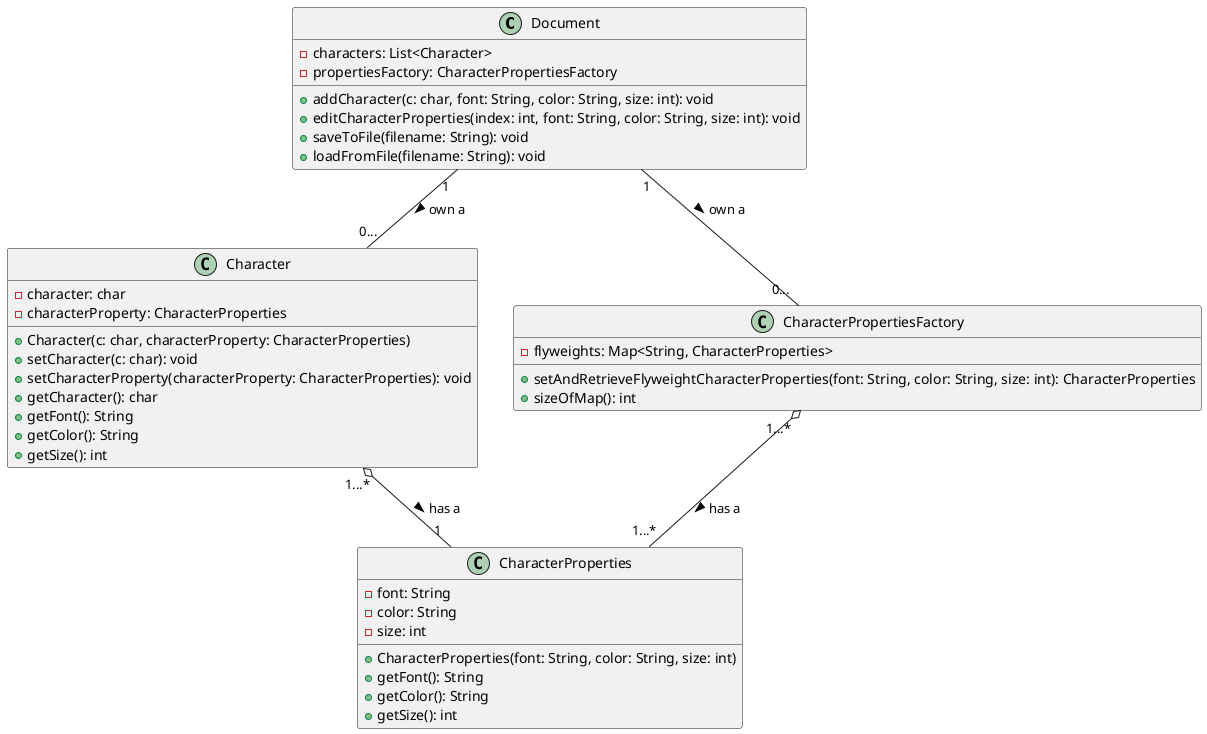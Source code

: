 @startuml

class Document {
    -characters: List<Character>
    -propertiesFactory: CharacterPropertiesFactory
    +addCharacter(c: char, font: String, color: String, size: int): void
    +editCharacterProperties(index: int, font: String, color: String, size: int): void
    +saveToFile(filename: String): void
    +loadFromFile(filename: String): void
}

class Character {
    -character: char
    -characterProperty: CharacterProperties
    +Character(c: char, characterProperty: CharacterProperties)
    +setCharacter(c: char): void
    +setCharacterProperty(characterProperty: CharacterProperties): void
    +getCharacter(): char
    +getFont(): String
    +getColor(): String
    +getSize(): int
}

class CharacterPropertiesFactory {
    -flyweights: Map<String, CharacterProperties>
    +setAndRetrieveFlyweightCharacterProperties(font: String, color: String, size: int): CharacterProperties
    +sizeOfMap(): int
}

class CharacterProperties {
    -font: String
    -color: String
    -size: int
    +CharacterProperties(font: String, color: String, size: int)
    +getFont(): String
    +getColor(): String
    +getSize(): int
}

Document "1" -- "0..." Character : own a >
Character "1...*" o-- "1" CharacterProperties : has a >
Document "1" -- "0..." CharacterPropertiesFactory : own a >
CharacterPropertiesFactory "1...*" o-- "1...*" CharacterProperties : has a >


@enduml
